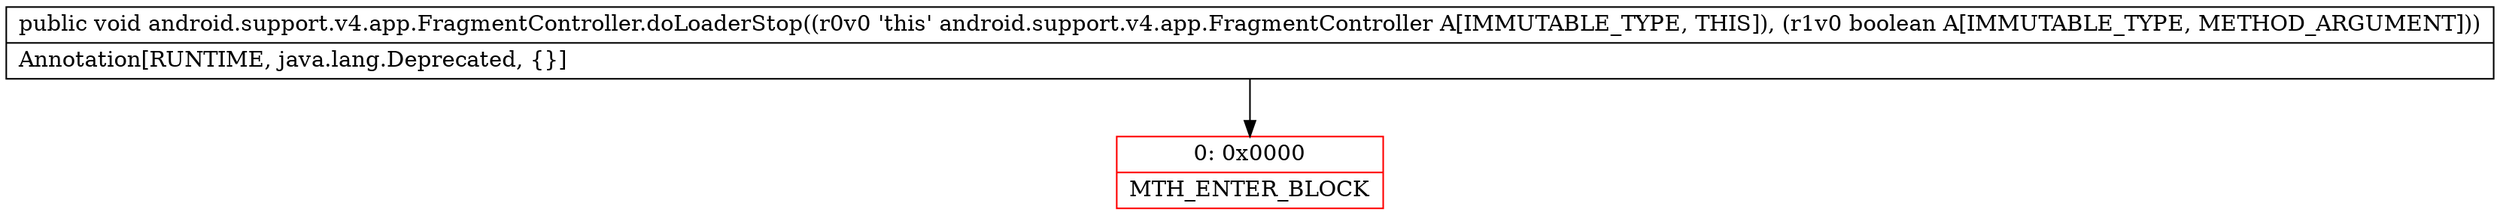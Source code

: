 digraph "CFG forandroid.support.v4.app.FragmentController.doLoaderStop(Z)V" {
subgraph cluster_Region_964666692 {
label = "R(0)";
node [shape=record,color=blue];
}
Node_0 [shape=record,color=red,label="{0\:\ 0x0000|MTH_ENTER_BLOCK\l}"];
MethodNode[shape=record,label="{public void android.support.v4.app.FragmentController.doLoaderStop((r0v0 'this' android.support.v4.app.FragmentController A[IMMUTABLE_TYPE, THIS]), (r1v0 boolean A[IMMUTABLE_TYPE, METHOD_ARGUMENT]))  | Annotation[RUNTIME, java.lang.Deprecated, \{\}]\l}"];
MethodNode -> Node_0;
}

